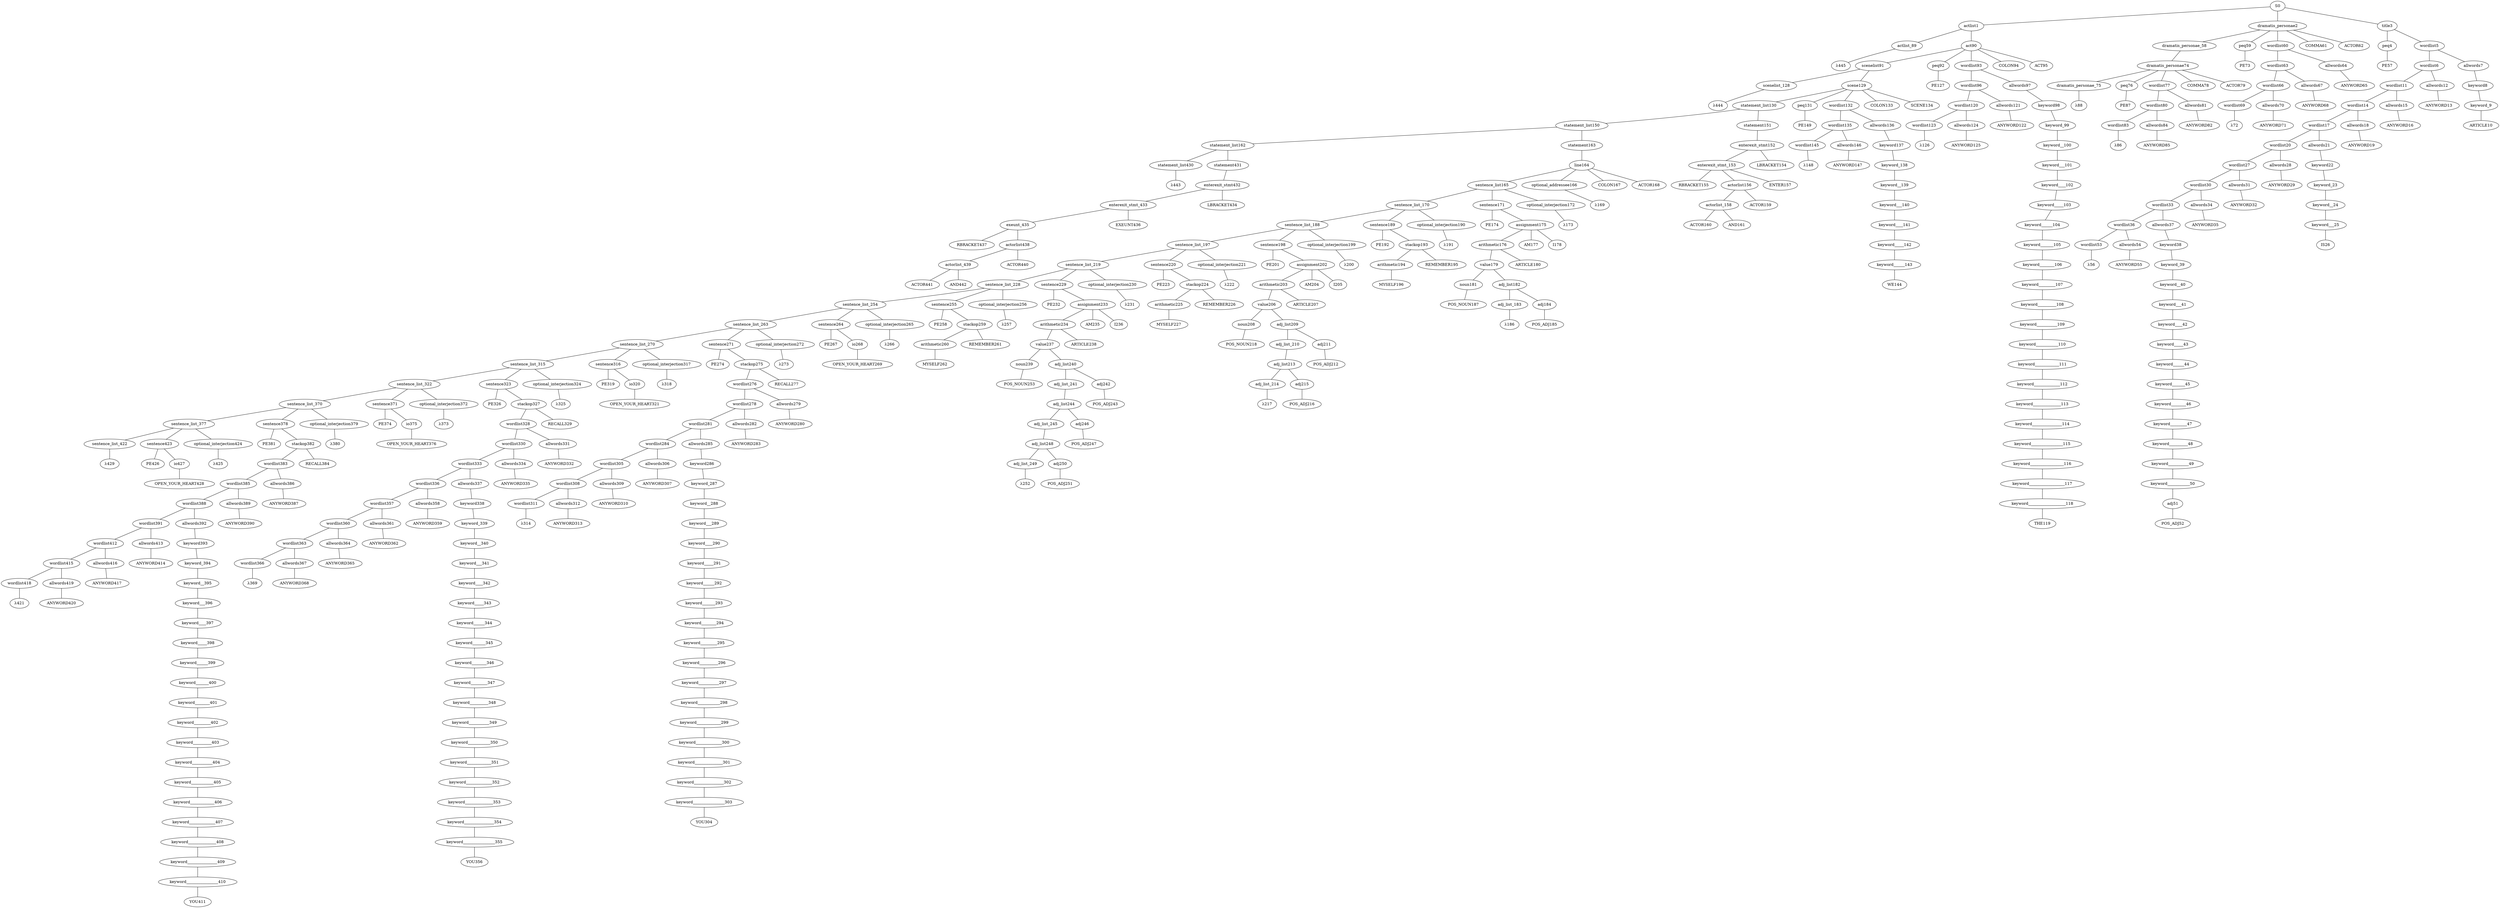 strict graph {
	S0 -- actlist1
	S0 -- dramatis_personae2
	S0 -- title3

	title3 -- peq4
	title3 -- wordlist5

	wordlist5 -- wordlist6
	wordlist5 -- allwords7

	allwords7 -- keyword8

	keyword8 -- keyword_9

	keyword_9 -- ARTICLE10


	wordlist6 -- wordlist11
	wordlist6 -- allwords12

	allwords12 -- ANYWORD13


	wordlist11 -- wordlist14
	wordlist11 -- allwords15

	allwords15 -- ANYWORD16


	wordlist14 -- wordlist17
	wordlist14 -- allwords18

	allwords18 -- ANYWORD19


	wordlist17 -- wordlist20
	wordlist17 -- allwords21

	allwords21 -- keyword22

	keyword22 -- keyword_23

	keyword_23 -- keyword__24

	keyword__24 -- keyword___25

	keyword___25 -- IS26


	wordlist20 -- wordlist27
	wordlist20 -- allwords28

	allwords28 -- ANYWORD29


	wordlist27 -- wordlist30
	wordlist27 -- allwords31

	allwords31 -- ANYWORD32


	wordlist30 -- wordlist33
	wordlist30 -- allwords34

	allwords34 -- ANYWORD35


	wordlist33 -- wordlist36
	wordlist33 -- allwords37

	allwords37 -- keyword38

	keyword38 -- keyword_39

	keyword_39 -- keyword__40

	keyword__40 -- keyword___41

	keyword___41 -- keyword____42

	keyword____42 -- keyword_____43

	keyword_____43 -- keyword______44

	keyword______44 -- keyword_______45

	keyword_______45 -- keyword________46

	keyword________46 -- keyword_________47

	keyword_________47 -- keyword__________48

	keyword__________48 -- keyword___________49

	keyword___________49 -- keyword____________50

	keyword____________50 -- adj51

	adj51 -- POS_ADJ52


	wordlist36 -- wordlist53
	wordlist36 -- allwords54

	allwords54 -- ANYWORD55


	wordlist53 -- λ56

	peq4 -- PE57


	dramatis_personae2 -- dramatis_personae_58
	dramatis_personae2 -- peq59
	dramatis_personae2 -- wordlist60
	dramatis_personae2 -- COMMA61
	dramatis_personae2 -- ACTOR62



	wordlist60 -- wordlist63
	wordlist60 -- allwords64

	allwords64 -- ANYWORD65


	wordlist63 -- wordlist66
	wordlist63 -- allwords67

	allwords67 -- ANYWORD68


	wordlist66 -- wordlist69
	wordlist66 -- allwords70

	allwords70 -- ANYWORD71


	wordlist69 -- λ72

	peq59 -- PE73


	dramatis_personae_58 -- dramatis_personae74

	dramatis_personae74 -- dramatis_personae_75
	dramatis_personae74 -- peq76
	dramatis_personae74 -- wordlist77
	dramatis_personae74 -- COMMA78
	dramatis_personae74 -- ACTOR79



	wordlist77 -- wordlist80
	wordlist77 -- allwords81

	allwords81 -- ANYWORD82


	wordlist80 -- wordlist83
	wordlist80 -- allwords84

	allwords84 -- ANYWORD85


	wordlist83 -- λ86

	peq76 -- PE87


	dramatis_personae_75 -- λ88

	actlist1 -- actlist_89
	actlist1 -- act90

	act90 -- scenelist91
	act90 -- peq92
	act90 -- wordlist93
	act90 -- COLON94
	act90 -- ACT95



	wordlist93 -- wordlist96
	wordlist93 -- allwords97

	allwords97 -- keyword98

	keyword98 -- keyword_99

	keyword_99 -- keyword__100

	keyword__100 -- keyword___101

	keyword___101 -- keyword____102

	keyword____102 -- keyword_____103

	keyword_____103 -- keyword______104

	keyword______104 -- keyword_______105

	keyword_______105 -- keyword________106

	keyword________106 -- keyword_________107

	keyword_________107 -- keyword__________108

	keyword__________108 -- keyword___________109

	keyword___________109 -- keyword____________110

	keyword____________110 -- keyword_____________111

	keyword_____________111 -- keyword______________112

	keyword______________112 -- keyword_______________113

	keyword_______________113 -- keyword________________114

	keyword________________114 -- keyword_________________115

	keyword_________________115 -- keyword__________________116

	keyword__________________116 -- keyword___________________117

	keyword___________________117 -- keyword____________________118

	keyword____________________118 -- THE119


	wordlist96 -- wordlist120
	wordlist96 -- allwords121

	allwords121 -- ANYWORD122


	wordlist120 -- wordlist123
	wordlist120 -- allwords124

	allwords124 -- ANYWORD125


	wordlist123 -- λ126

	peq92 -- PE127


	scenelist91 -- scenelist_128
	scenelist91 -- scene129

	scene129 -- statement_list130
	scene129 -- peq131
	scene129 -- wordlist132
	scene129 -- COLON133
	scene129 -- SCENE134



	wordlist132 -- wordlist135
	wordlist132 -- allwords136

	allwords136 -- keyword137

	keyword137 -- keyword_138

	keyword_138 -- keyword__139

	keyword__139 -- keyword___140

	keyword___140 -- keyword____141

	keyword____141 -- keyword_____142

	keyword_____142 -- keyword______143

	keyword______143 -- WE144


	wordlist135 -- wordlist145
	wordlist135 -- allwords146

	allwords146 -- ANYWORD147


	wordlist145 -- λ148

	peq131 -- PE149


	statement_list130 -- statement_list150
	statement_list130 -- statement151

	statement151 -- enterexit_stmt152

	enterexit_stmt152 -- enterexit_stmt_153
	enterexit_stmt152 -- LBRACKET154


	enterexit_stmt_153 -- RBRACKET155
	enterexit_stmt_153 -- actorlist156
	enterexit_stmt_153 -- ENTER157


	actorlist156 -- actorlist_158
	actorlist156 -- ACTOR159


	actorlist_158 -- ACTOR160
	actorlist_158 -- AND161




	statement_list150 -- statement_list162
	statement_list150 -- statement163

	statement163 -- line164

	line164 -- sentence_list165
	line164 -- optional_addressee166
	line164 -- COLON167
	line164 -- ACTOR168



	optional_addressee166 -- λ169

	sentence_list165 -- sentence_list_170
	sentence_list165 -- sentence171
	sentence_list165 -- optional_interjection172

	optional_interjection172 -- λ173

	sentence171 -- PE174
	sentence171 -- assignment175

	assignment175 -- arithmetic176
	assignment175 -- AM177
	assignment175 -- I178



	arithmetic176 -- value179
	arithmetic176 -- ARTICLE180


	value179 -- noun181
	value179 -- adj_list182

	adj_list182 -- adj_list_183
	adj_list182 -- adj184

	adj184 -- POS_ADJ185


	adj_list_183 -- λ186

	noun181 -- POS_NOUN187



	sentence_list_170 -- sentence_list_188
	sentence_list_170 -- sentence189
	sentence_list_170 -- optional_interjection190

	optional_interjection190 -- λ191

	sentence189 -- PE192
	sentence189 -- stackop193

	stackop193 -- arithmetic194
	stackop193 -- REMEMBER195


	arithmetic194 -- MYSELF196



	sentence_list_188 -- sentence_list_197
	sentence_list_188 -- sentence198
	sentence_list_188 -- optional_interjection199

	optional_interjection199 -- λ200

	sentence198 -- PE201
	sentence198 -- assignment202

	assignment202 -- arithmetic203
	assignment202 -- AM204
	assignment202 -- I205



	arithmetic203 -- value206
	arithmetic203 -- ARTICLE207


	value206 -- noun208
	value206 -- adj_list209

	adj_list209 -- adj_list_210
	adj_list209 -- adj211

	adj211 -- POS_ADJ212


	adj_list_210 -- adj_list213

	adj_list213 -- adj_list_214
	adj_list213 -- adj215

	adj215 -- POS_ADJ216


	adj_list_214 -- λ217

	noun208 -- POS_NOUN218



	sentence_list_197 -- sentence_list_219
	sentence_list_197 -- sentence220
	sentence_list_197 -- optional_interjection221

	optional_interjection221 -- λ222

	sentence220 -- PE223
	sentence220 -- stackop224

	stackop224 -- arithmetic225
	stackop224 -- REMEMBER226


	arithmetic225 -- MYSELF227



	sentence_list_219 -- sentence_list_228
	sentence_list_219 -- sentence229
	sentence_list_219 -- optional_interjection230

	optional_interjection230 -- λ231

	sentence229 -- PE232
	sentence229 -- assignment233

	assignment233 -- arithmetic234
	assignment233 -- AM235
	assignment233 -- I236



	arithmetic234 -- value237
	arithmetic234 -- ARTICLE238


	value237 -- noun239
	value237 -- adj_list240

	adj_list240 -- adj_list_241
	adj_list240 -- adj242

	adj242 -- POS_ADJ243


	adj_list_241 -- adj_list244

	adj_list244 -- adj_list_245
	adj_list244 -- adj246

	adj246 -- POS_ADJ247


	adj_list_245 -- adj_list248

	adj_list248 -- adj_list_249
	adj_list248 -- adj250

	adj250 -- POS_ADJ251


	adj_list_249 -- λ252

	noun239 -- POS_NOUN253



	sentence_list_228 -- sentence_list_254
	sentence_list_228 -- sentence255
	sentence_list_228 -- optional_interjection256

	optional_interjection256 -- λ257

	sentence255 -- PE258
	sentence255 -- stackop259

	stackop259 -- arithmetic260
	stackop259 -- REMEMBER261


	arithmetic260 -- MYSELF262



	sentence_list_254 -- sentence_list_263
	sentence_list_254 -- sentence264
	sentence_list_254 -- optional_interjection265

	optional_interjection265 -- λ266

	sentence264 -- PE267
	sentence264 -- io268

	io268 -- OPEN_YOUR_HEART269



	sentence_list_263 -- sentence_list_270
	sentence_list_263 -- sentence271
	sentence_list_263 -- optional_interjection272

	optional_interjection272 -- λ273

	sentence271 -- PE274
	sentence271 -- stackop275

	stackop275 -- wordlist276
	stackop275 -- RECALL277


	wordlist276 -- wordlist278
	wordlist276 -- allwords279

	allwords279 -- ANYWORD280


	wordlist278 -- wordlist281
	wordlist278 -- allwords282

	allwords282 -- ANYWORD283


	wordlist281 -- wordlist284
	wordlist281 -- allwords285

	allwords285 -- keyword286

	keyword286 -- keyword_287

	keyword_287 -- keyword__288

	keyword__288 -- keyword___289

	keyword___289 -- keyword____290

	keyword____290 -- keyword_____291

	keyword_____291 -- keyword______292

	keyword______292 -- keyword_______293

	keyword_______293 -- keyword________294

	keyword________294 -- keyword_________295

	keyword_________295 -- keyword__________296

	keyword__________296 -- keyword___________297

	keyword___________297 -- keyword____________298

	keyword____________298 -- keyword_____________299

	keyword_____________299 -- keyword______________300

	keyword______________300 -- keyword_______________301

	keyword_______________301 -- keyword________________302

	keyword________________302 -- keyword_________________303

	keyword_________________303 -- YOU304


	wordlist284 -- wordlist305
	wordlist284 -- allwords306

	allwords306 -- ANYWORD307


	wordlist305 -- wordlist308
	wordlist305 -- allwords309

	allwords309 -- ANYWORD310


	wordlist308 -- wordlist311
	wordlist308 -- allwords312

	allwords312 -- ANYWORD313


	wordlist311 -- λ314


	sentence_list_270 -- sentence_list_315
	sentence_list_270 -- sentence316
	sentence_list_270 -- optional_interjection317

	optional_interjection317 -- λ318

	sentence316 -- PE319
	sentence316 -- io320

	io320 -- OPEN_YOUR_HEART321



	sentence_list_315 -- sentence_list_322
	sentence_list_315 -- sentence323
	sentence_list_315 -- optional_interjection324

	optional_interjection324 -- λ325

	sentence323 -- PE326
	sentence323 -- stackop327

	stackop327 -- wordlist328
	stackop327 -- RECALL329


	wordlist328 -- wordlist330
	wordlist328 -- allwords331

	allwords331 -- ANYWORD332


	wordlist330 -- wordlist333
	wordlist330 -- allwords334

	allwords334 -- ANYWORD335


	wordlist333 -- wordlist336
	wordlist333 -- allwords337

	allwords337 -- keyword338

	keyword338 -- keyword_339

	keyword_339 -- keyword__340

	keyword__340 -- keyword___341

	keyword___341 -- keyword____342

	keyword____342 -- keyword_____343

	keyword_____343 -- keyword______344

	keyword______344 -- keyword_______345

	keyword_______345 -- keyword________346

	keyword________346 -- keyword_________347

	keyword_________347 -- keyword__________348

	keyword__________348 -- keyword___________349

	keyword___________349 -- keyword____________350

	keyword____________350 -- keyword_____________351

	keyword_____________351 -- keyword______________352

	keyword______________352 -- keyword_______________353

	keyword_______________353 -- keyword________________354

	keyword________________354 -- keyword_________________355

	keyword_________________355 -- YOU356


	wordlist336 -- wordlist357
	wordlist336 -- allwords358

	allwords358 -- ANYWORD359


	wordlist357 -- wordlist360
	wordlist357 -- allwords361

	allwords361 -- ANYWORD362


	wordlist360 -- wordlist363
	wordlist360 -- allwords364

	allwords364 -- ANYWORD365


	wordlist363 -- wordlist366
	wordlist363 -- allwords367

	allwords367 -- ANYWORD368


	wordlist366 -- λ369


	sentence_list_322 -- sentence_list_370
	sentence_list_322 -- sentence371
	sentence_list_322 -- optional_interjection372

	optional_interjection372 -- λ373

	sentence371 -- PE374
	sentence371 -- io375

	io375 -- OPEN_YOUR_HEART376



	sentence_list_370 -- sentence_list_377
	sentence_list_370 -- sentence378
	sentence_list_370 -- optional_interjection379

	optional_interjection379 -- λ380

	sentence378 -- PE381
	sentence378 -- stackop382

	stackop382 -- wordlist383
	stackop382 -- RECALL384


	wordlist383 -- wordlist385
	wordlist383 -- allwords386

	allwords386 -- ANYWORD387


	wordlist385 -- wordlist388
	wordlist385 -- allwords389

	allwords389 -- ANYWORD390


	wordlist388 -- wordlist391
	wordlist388 -- allwords392

	allwords392 -- keyword393

	keyword393 -- keyword_394

	keyword_394 -- keyword__395

	keyword__395 -- keyword___396

	keyword___396 -- keyword____397

	keyword____397 -- keyword_____398

	keyword_____398 -- keyword______399

	keyword______399 -- keyword_______400

	keyword_______400 -- keyword________401

	keyword________401 -- keyword_________402

	keyword_________402 -- keyword__________403

	keyword__________403 -- keyword___________404

	keyword___________404 -- keyword____________405

	keyword____________405 -- keyword_____________406

	keyword_____________406 -- keyword______________407

	keyword______________407 -- keyword_______________408

	keyword_______________408 -- keyword________________409

	keyword________________409 -- keyword_________________410

	keyword_________________410 -- YOU411


	wordlist391 -- wordlist412
	wordlist391 -- allwords413

	allwords413 -- ANYWORD414


	wordlist412 -- wordlist415
	wordlist412 -- allwords416

	allwords416 -- ANYWORD417


	wordlist415 -- wordlist418
	wordlist415 -- allwords419

	allwords419 -- ANYWORD420


	wordlist418 -- λ421


	sentence_list_377 -- sentence_list_422
	sentence_list_377 -- sentence423
	sentence_list_377 -- optional_interjection424

	optional_interjection424 -- λ425

	sentence423 -- PE426
	sentence423 -- io427

	io427 -- OPEN_YOUR_HEART428



	sentence_list_422 -- λ429

	statement_list162 -- statement_list430
	statement_list162 -- statement431

	statement431 -- enterexit_stmt432

	enterexit_stmt432 -- enterexit_stmt_433
	enterexit_stmt432 -- LBRACKET434


	enterexit_stmt_433 -- exeunt_435
	enterexit_stmt_433 -- EXEUNT436


	exeunt_435 -- RBRACKET437
	exeunt_435 -- actorlist438

	actorlist438 -- actorlist_439
	actorlist438 -- ACTOR440


	actorlist_439 -- ACTOR441
	actorlist_439 -- AND442




	statement_list430 -- λ443

	scenelist_128 -- λ444

	actlist_89 -- λ445


}
